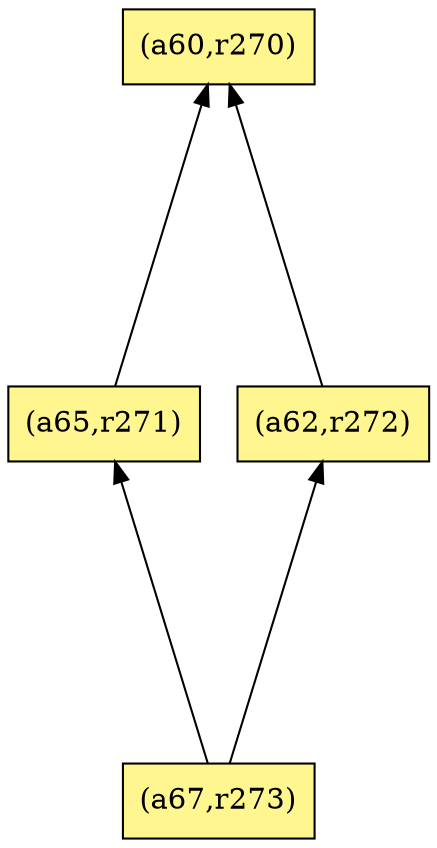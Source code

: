 digraph G {
rankdir=BT;ranksep="2.0";
"(a60,r270)" [shape=record,fillcolor=khaki1,style=filled,label="{(a60,r270)}"];
"(a67,r273)" [shape=record,fillcolor=khaki1,style=filled,label="{(a67,r273)}"];
"(a65,r271)" [shape=record,fillcolor=khaki1,style=filled,label="{(a65,r271)}"];
"(a62,r272)" [shape=record,fillcolor=khaki1,style=filled,label="{(a62,r272)}"];
"(a67,r273)" -> "(a65,r271)"
"(a67,r273)" -> "(a62,r272)"
"(a65,r271)" -> "(a60,r270)"
"(a62,r272)" -> "(a60,r270)"
}